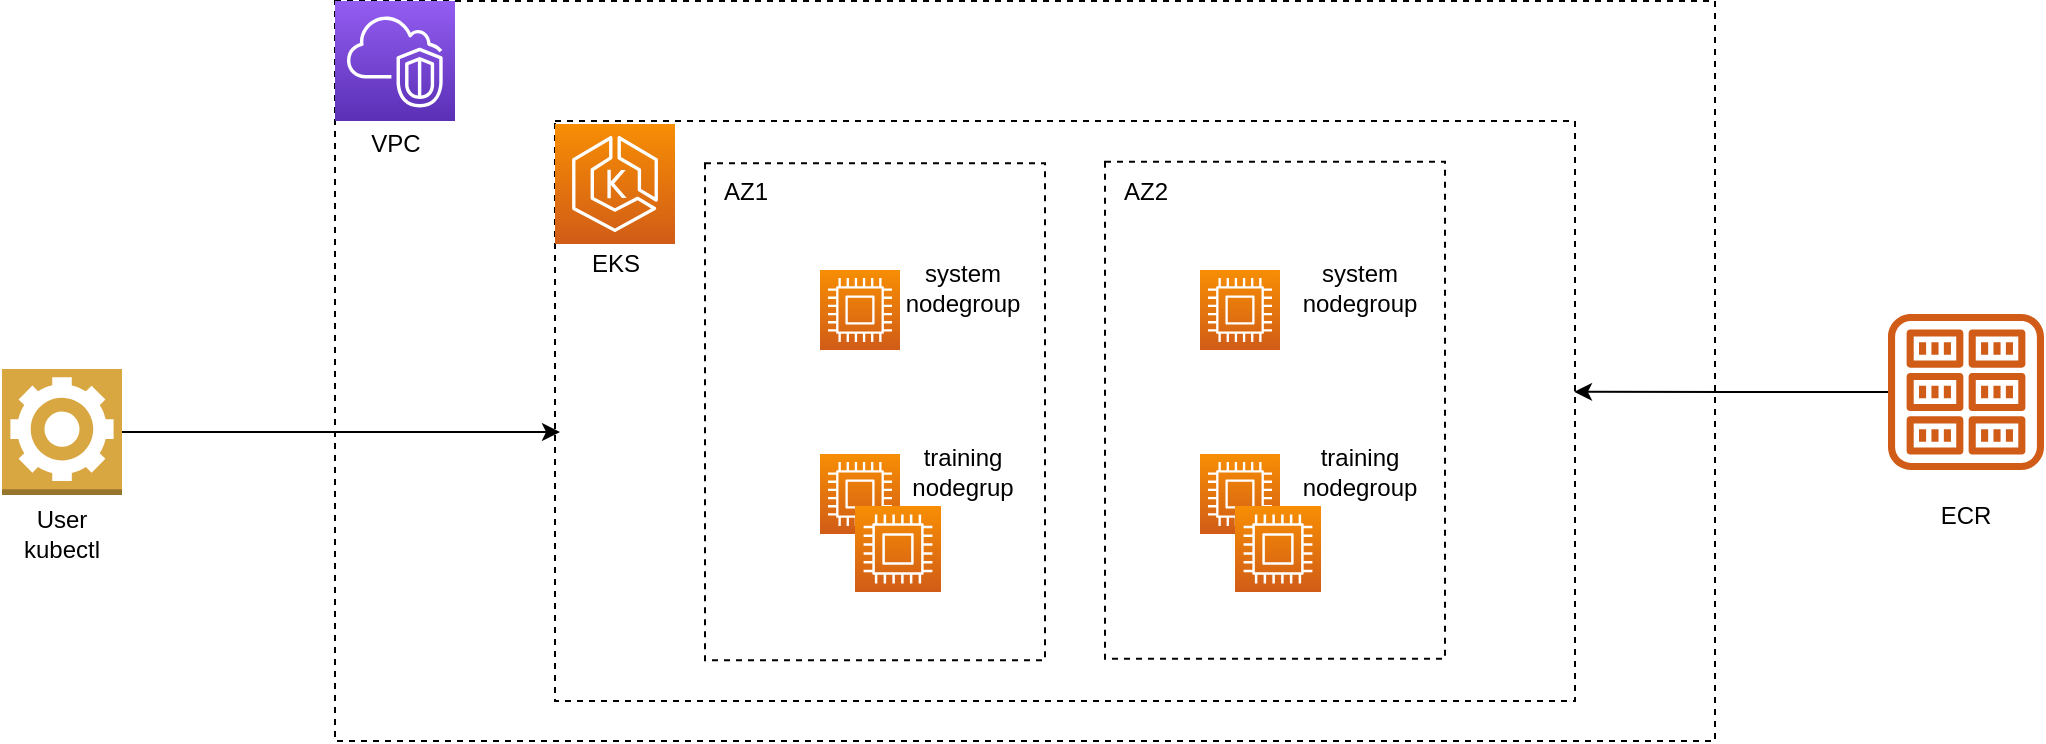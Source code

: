 <mxfile version="21.6.8" type="device">
  <diagram id="Ht1M8jgEwFfnCIfOTk4-" name="Page-1">
    <mxGraphModel dx="1546" dy="823" grid="1" gridSize="10" guides="1" tooltips="1" connect="1" arrows="1" fold="1" page="1" pageScale="1" pageWidth="1100" pageHeight="850" math="0" shadow="0">
      <root>
        <mxCell id="0" />
        <mxCell id="1" parent="0" />
        <mxCell id="bZhi-rUcfaDr7lOr24Da-7" value="" style="outlineConnect=0;fontColor=#232F3E;gradientColor=none;fillColor=#D05C17;strokeColor=none;dashed=0;verticalLabelPosition=bottom;verticalAlign=top;align=center;html=1;fontSize=12;fontStyle=0;aspect=fixed;pointerEvents=1;shape=mxgraph.aws4.registry;" parent="1" vertex="1">
          <mxGeometry x="984" y="341" width="78" height="78" as="geometry" />
        </mxCell>
        <mxCell id="bZhi-rUcfaDr7lOr24Da-38" value="ECR" style="text;html=1;strokeColor=none;fillColor=none;align=center;verticalAlign=middle;whiteSpace=wrap;rounded=0;" parent="1" vertex="1">
          <mxGeometry x="1003" y="431.51" width="40" height="20" as="geometry" />
        </mxCell>
        <mxCell id="bZhi-rUcfaDr7lOr24Da-40" value="" style="rounded=0;whiteSpace=wrap;html=1;dashed=1;" parent="1" vertex="1">
          <mxGeometry x="207.5" y="184.5" width="690" height="370" as="geometry" />
        </mxCell>
        <mxCell id="bZhi-rUcfaDr7lOr24Da-41" value="" style="rounded=0;whiteSpace=wrap;html=1;dashed=1;" parent="1" vertex="1">
          <mxGeometry x="317.5" y="244.5" width="510" height="290" as="geometry" />
        </mxCell>
        <mxCell id="bZhi-rUcfaDr7lOr24Da-42" value="" style="points=[[0,0,0],[0.25,0,0],[0.5,0,0],[0.75,0,0],[1,0,0],[0,1,0],[0.25,1,0],[0.5,1,0],[0.75,1,0],[1,1,0],[0,0.25,0],[0,0.5,0],[0,0.75,0],[1,0.25,0],[1,0.5,0],[1,0.75,0]];outlineConnect=0;fontColor=#232F3E;gradientColor=#F78E04;gradientDirection=north;fillColor=#D05C17;strokeColor=#ffffff;dashed=0;verticalLabelPosition=bottom;verticalAlign=top;align=center;html=1;fontSize=12;fontStyle=0;aspect=fixed;shape=mxgraph.aws4.resourceIcon;resIcon=mxgraph.aws4.eks;" parent="1" vertex="1">
          <mxGeometry x="317.5" y="246" width="60" height="60" as="geometry" />
        </mxCell>
        <mxCell id="bZhi-rUcfaDr7lOr24Da-43" value="" style="points=[[0,0,0],[0.25,0,0],[0.5,0,0],[0.75,0,0],[1,0,0],[0,1,0],[0.25,1,0],[0.5,1,0],[0.75,1,0],[1,1,0],[0,0.25,0],[0,0.5,0],[0,0.75,0],[1,0.25,0],[1,0.5,0],[1,0.75,0]];outlineConnect=0;fontColor=#232F3E;gradientColor=#945DF2;gradientDirection=north;fillColor=#5A30B5;strokeColor=#ffffff;dashed=0;verticalLabelPosition=bottom;verticalAlign=top;align=center;html=1;fontSize=12;fontStyle=0;aspect=fixed;shape=mxgraph.aws4.resourceIcon;resIcon=mxgraph.aws4.vpc;" parent="1" vertex="1">
          <mxGeometry x="207.5" y="184.5" width="60" height="60" as="geometry" />
        </mxCell>
        <mxCell id="bZhi-rUcfaDr7lOr24Da-44" value="" style="rounded=0;whiteSpace=wrap;html=1;dashed=1;" parent="1" vertex="1">
          <mxGeometry x="392.5" y="265.63" width="170" height="248.5" as="geometry" />
        </mxCell>
        <mxCell id="bZhi-rUcfaDr7lOr24Da-51" value="" style="rounded=0;whiteSpace=wrap;html=1;dashed=1;" parent="1" vertex="1">
          <mxGeometry x="592.5" y="264.88" width="170" height="248.5" as="geometry" />
        </mxCell>
        <mxCell id="bZhi-rUcfaDr7lOr24Da-58" value="VPC" style="text;html=1;strokeColor=none;fillColor=none;align=center;verticalAlign=middle;whiteSpace=wrap;rounded=0;" parent="1" vertex="1">
          <mxGeometry x="217.5" y="246" width="40" height="20" as="geometry" />
        </mxCell>
        <mxCell id="bZhi-rUcfaDr7lOr24Da-59" value="EKS" style="text;html=1;strokeColor=none;fillColor=none;align=center;verticalAlign=middle;whiteSpace=wrap;rounded=0;" parent="1" vertex="1">
          <mxGeometry x="327.5" y="306" width="40" height="20" as="geometry" />
        </mxCell>
        <mxCell id="bZhi-rUcfaDr7lOr24Da-60" value="AZ1" style="text;html=1;strokeColor=none;fillColor=none;align=center;verticalAlign=middle;whiteSpace=wrap;rounded=0;" parent="1" vertex="1">
          <mxGeometry x="392.5" y="270.13" width="40" height="20" as="geometry" />
        </mxCell>
        <mxCell id="bZhi-rUcfaDr7lOr24Da-61" value="AZ2" style="text;html=1;strokeColor=none;fillColor=none;align=center;verticalAlign=middle;whiteSpace=wrap;rounded=0;" parent="1" vertex="1">
          <mxGeometry x="592.5" y="270.13" width="40" height="20" as="geometry" />
        </mxCell>
        <mxCell id="3rBoVwSn3ZfTwZD6I6oL-27" value="" style="edgeStyle=orthogonalEdgeStyle;rounded=0;orthogonalLoop=1;jettySize=auto;html=1;startArrow=none;startFill=0;" parent="1" source="3rBoVwSn3ZfTwZD6I6oL-22" edge="1">
          <mxGeometry relative="1" as="geometry">
            <mxPoint x="320" y="400" as="targetPoint" />
          </mxGeometry>
        </mxCell>
        <mxCell id="3rBoVwSn3ZfTwZD6I6oL-22" value="" style="outlineConnect=0;dashed=0;verticalLabelPosition=bottom;verticalAlign=top;align=center;html=1;shape=mxgraph.aws3.worker;fillColor=#D9A741;gradientColor=none;" parent="1" vertex="1">
          <mxGeometry x="41" y="368.51" width="60" height="63" as="geometry" />
        </mxCell>
        <mxCell id="3rBoVwSn3ZfTwZD6I6oL-23" value="User&lt;br&gt;kubectl" style="text;html=1;strokeColor=none;fillColor=none;align=center;verticalAlign=middle;whiteSpace=wrap;rounded=0;dashed=1;" parent="1" vertex="1">
          <mxGeometry x="51" y="441.38" width="40" height="20" as="geometry" />
        </mxCell>
        <mxCell id="nXb3_Jq6PBXfj7LS9vR2-1" value="" style="points=[[0,0,0],[0.25,0,0],[0.5,0,0],[0.75,0,0],[1,0,0],[0,1,0],[0.25,1,0],[0.5,1,0],[0.75,1,0],[1,1,0],[0,0.25,0],[0,0.5,0],[0,0.75,0],[1,0.25,0],[1,0.5,0],[1,0.75,0]];outlineConnect=0;fontColor=#232F3E;gradientColor=#F78E04;gradientDirection=north;fillColor=#D05C17;strokeColor=#ffffff;dashed=0;verticalLabelPosition=bottom;verticalAlign=top;align=center;html=1;fontSize=12;fontStyle=0;aspect=fixed;shape=mxgraph.aws4.resourceIcon;resIcon=mxgraph.aws4.compute;" parent="1" vertex="1">
          <mxGeometry x="640" y="411" width="40" height="40" as="geometry" />
        </mxCell>
        <mxCell id="nXb3_Jq6PBXfj7LS9vR2-2" value="" style="points=[[0,0,0],[0.25,0,0],[0.5,0,0],[0.75,0,0],[1,0,0],[0,1,0],[0.25,1,0],[0.5,1,0],[0.75,1,0],[1,1,0],[0,0.25,0],[0,0.5,0],[0,0.75,0],[1,0.25,0],[1,0.5,0],[1,0.75,0]];outlineConnect=0;fontColor=#232F3E;gradientColor=#F78E04;gradientDirection=north;fillColor=#D05C17;strokeColor=#ffffff;dashed=0;verticalLabelPosition=bottom;verticalAlign=top;align=center;html=1;fontSize=12;fontStyle=0;aspect=fixed;shape=mxgraph.aws4.resourceIcon;resIcon=mxgraph.aws4.compute;" parent="1" vertex="1">
          <mxGeometry x="657.5" y="437" width="43" height="43" as="geometry" />
        </mxCell>
        <mxCell id="nXb3_Jq6PBXfj7LS9vR2-5" value="training&lt;br&gt;nodegroup" style="text;html=1;strokeColor=none;fillColor=none;align=center;verticalAlign=middle;whiteSpace=wrap;rounded=0;" parent="1" vertex="1">
          <mxGeometry x="700" y="402" width="40" height="36.25" as="geometry" />
        </mxCell>
        <mxCell id="gtwrQn2sEO9TI7O7fyxa-3" style="edgeStyle=orthogonalEdgeStyle;rounded=0;orthogonalLoop=1;jettySize=auto;html=1;entryX=0.999;entryY=0.467;entryDx=0;entryDy=0;entryPerimeter=0;" parent="1" source="bZhi-rUcfaDr7lOr24Da-7" target="bZhi-rUcfaDr7lOr24Da-41" edge="1">
          <mxGeometry relative="1" as="geometry" />
        </mxCell>
        <mxCell id="gtwrQn2sEO9TI7O7fyxa-4" value="" style="points=[[0,0,0],[0.25,0,0],[0.5,0,0],[0.75,0,0],[1,0,0],[0,1,0],[0.25,1,0],[0.5,1,0],[0.75,1,0],[1,1,0],[0,0.25,0],[0,0.5,0],[0,0.75,0],[1,0.25,0],[1,0.5,0],[1,0.75,0]];outlineConnect=0;fontColor=#232F3E;gradientColor=#F78E04;gradientDirection=north;fillColor=#D05C17;strokeColor=#ffffff;dashed=0;verticalLabelPosition=bottom;verticalAlign=top;align=center;html=1;fontSize=12;fontStyle=0;aspect=fixed;shape=mxgraph.aws4.resourceIcon;resIcon=mxgraph.aws4.compute;" parent="1" vertex="1">
          <mxGeometry x="450" y="411" width="40" height="40" as="geometry" />
        </mxCell>
        <mxCell id="gtwrQn2sEO9TI7O7fyxa-5" value="" style="points=[[0,0,0],[0.25,0,0],[0.5,0,0],[0.75,0,0],[1,0,0],[0,1,0],[0.25,1,0],[0.5,1,0],[0.75,1,0],[1,1,0],[0,0.25,0],[0,0.5,0],[0,0.75,0],[1,0.25,0],[1,0.5,0],[1,0.75,0]];outlineConnect=0;fontColor=#232F3E;gradientColor=#F78E04;gradientDirection=north;fillColor=#D05C17;strokeColor=#ffffff;dashed=0;verticalLabelPosition=bottom;verticalAlign=top;align=center;html=1;fontSize=12;fontStyle=0;aspect=fixed;shape=mxgraph.aws4.resourceIcon;resIcon=mxgraph.aws4.compute;" parent="1" vertex="1">
          <mxGeometry x="467.5" y="437" width="43" height="43" as="geometry" />
        </mxCell>
        <mxCell id="gtwrQn2sEO9TI7O7fyxa-6" value="training nodegrup&lt;br&gt;" style="text;html=1;strokeColor=none;fillColor=none;align=center;verticalAlign=middle;whiteSpace=wrap;rounded=0;" parent="1" vertex="1">
          <mxGeometry x="500" y="402" width="42.5" height="36.25" as="geometry" />
        </mxCell>
        <mxCell id="qWBdJgYyEPk4kFoaFw0R-1" value="" style="points=[[0,0,0],[0.25,0,0],[0.5,0,0],[0.75,0,0],[1,0,0],[0,1,0],[0.25,1,0],[0.5,1,0],[0.75,1,0],[1,1,0],[0,0.25,0],[0,0.5,0],[0,0.75,0],[1,0.25,0],[1,0.5,0],[1,0.75,0]];outlineConnect=0;fontColor=#232F3E;gradientColor=#F78E04;gradientDirection=north;fillColor=#D05C17;strokeColor=#ffffff;dashed=0;verticalLabelPosition=bottom;verticalAlign=top;align=center;html=1;fontSize=12;fontStyle=0;aspect=fixed;shape=mxgraph.aws4.resourceIcon;resIcon=mxgraph.aws4.compute;" vertex="1" parent="1">
          <mxGeometry x="640" y="319" width="40" height="40" as="geometry" />
        </mxCell>
        <mxCell id="qWBdJgYyEPk4kFoaFw0R-2" value="system nodegroup" style="text;html=1;strokeColor=none;fillColor=none;align=center;verticalAlign=middle;whiteSpace=wrap;rounded=0;" vertex="1" parent="1">
          <mxGeometry x="700" y="310" width="40" height="36.25" as="geometry" />
        </mxCell>
        <mxCell id="qWBdJgYyEPk4kFoaFw0R-3" value="" style="points=[[0,0,0],[0.25,0,0],[0.5,0,0],[0.75,0,0],[1,0,0],[0,1,0],[0.25,1,0],[0.5,1,0],[0.75,1,0],[1,1,0],[0,0.25,0],[0,0.5,0],[0,0.75,0],[1,0.25,0],[1,0.5,0],[1,0.75,0]];outlineConnect=0;fontColor=#232F3E;gradientColor=#F78E04;gradientDirection=north;fillColor=#D05C17;strokeColor=#ffffff;dashed=0;verticalLabelPosition=bottom;verticalAlign=top;align=center;html=1;fontSize=12;fontStyle=0;aspect=fixed;shape=mxgraph.aws4.resourceIcon;resIcon=mxgraph.aws4.compute;" vertex="1" parent="1">
          <mxGeometry x="450" y="319" width="40" height="40" as="geometry" />
        </mxCell>
        <mxCell id="qWBdJgYyEPk4kFoaFw0R-4" value="system nodegroup" style="text;html=1;strokeColor=none;fillColor=none;align=center;verticalAlign=middle;whiteSpace=wrap;rounded=0;" vertex="1" parent="1">
          <mxGeometry x="500" y="310" width="42.5" height="36.25" as="geometry" />
        </mxCell>
      </root>
    </mxGraphModel>
  </diagram>
</mxfile>
